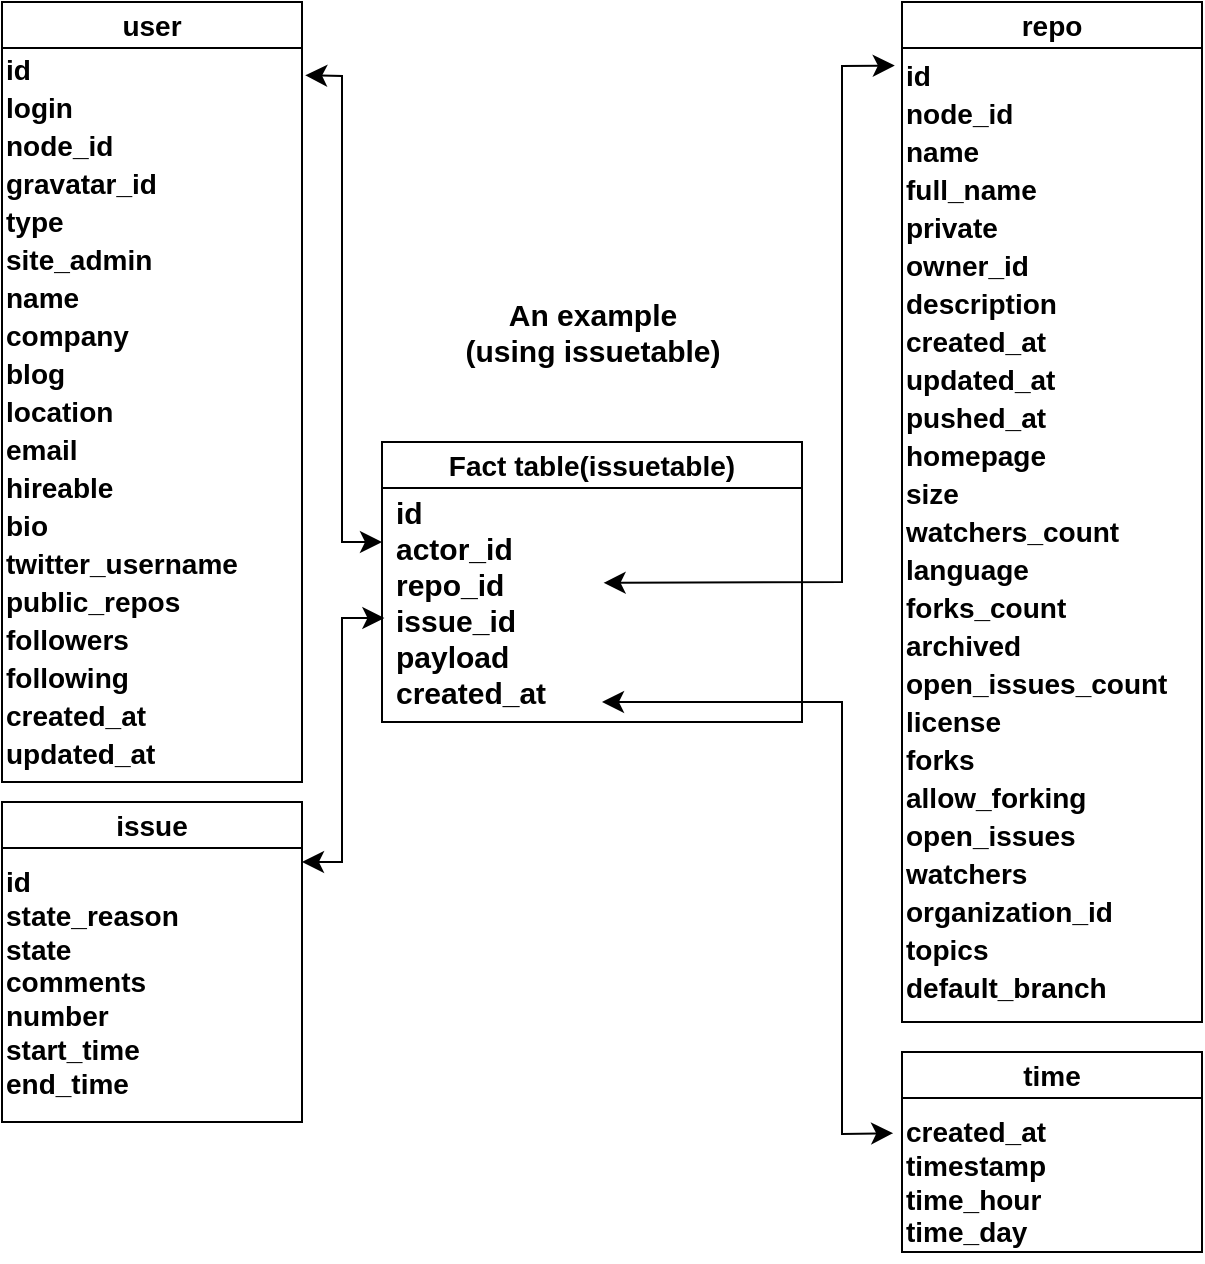 <mxfile version="21.2.7" type="device">
  <diagram id="3VssZdCwUSZoYQUB5-BF" name="第 1 页">
    <mxGraphModel dx="782" dy="539" grid="1" gridSize="10" guides="1" tooltips="1" connect="1" arrows="1" fold="1" page="1" pageScale="1" pageWidth="827" pageHeight="1169" math="0" shadow="0">
      <root>
        <mxCell id="0" />
        <mxCell id="1" parent="0" />
        <mxCell id="KL_sbNxZulM6Eu_9Mo-C-5" value="Fact table(issuetable)" style="swimlane;whiteSpace=wrap;html=1;fontSize=14;" parent="1" vertex="1">
          <mxGeometry x="250" y="230" width="210" height="140" as="geometry" />
        </mxCell>
        <mxCell id="KL_sbNxZulM6Eu_9Mo-C-20" value="id&lt;br style=&quot;font-size: 15px;&quot;&gt;actor_id&lt;br style=&quot;font-size: 15px;&quot;&gt;repo_id&lt;br&gt;issue_id&lt;br style=&quot;font-size: 15px;&quot;&gt;payload&lt;br style=&quot;font-size: 15px;&quot;&gt;created_at" style="text;html=1;align=left;verticalAlign=middle;resizable=0;points=[];autosize=1;strokeColor=none;fillColor=none;fontStyle=1;fontSize=15;" parent="KL_sbNxZulM6Eu_9Mo-C-5" vertex="1">
          <mxGeometry x="5" y="20" width="100" height="120" as="geometry" />
        </mxCell>
        <mxCell id="KL_sbNxZulM6Eu_9Mo-C-7" value="issue" style="swimlane;whiteSpace=wrap;html=1;fontSize=14;" parent="1" vertex="1">
          <mxGeometry x="60" y="410" width="150" height="160" as="geometry">
            <mxRectangle x="530" y="240" width="70" height="30" as="alternateBounds" />
          </mxGeometry>
        </mxCell>
        <mxCell id="KL_sbNxZulM6Eu_9Mo-C-19" value="id&lt;br style=&quot;font-size: 14px;&quot;&gt;state_reason&lt;br style=&quot;font-size: 14px;&quot;&gt;state&lt;br style=&quot;font-size: 14px;&quot;&gt;comments&lt;br style=&quot;font-size: 14px;&quot;&gt;number&lt;br style=&quot;font-size: 14px;&quot;&gt;start_time&lt;br style=&quot;font-size: 14px;&quot;&gt;end_time" style="text;html=1;align=left;verticalAlign=top;resizable=0;points=[];autosize=1;strokeColor=none;fillColor=none;fontStyle=1;fontSize=14;" parent="KL_sbNxZulM6Eu_9Mo-C-7" vertex="1">
          <mxGeometry y="25" width="110" height="130" as="geometry" />
        </mxCell>
        <mxCell id="KL_sbNxZulM6Eu_9Mo-C-8" value="user" style="swimlane;whiteSpace=wrap;html=1;fontSize=14;" parent="1" vertex="1">
          <mxGeometry x="60" y="10" width="150" height="390" as="geometry" />
        </mxCell>
        <mxCell id="KL_sbNxZulM6Eu_9Mo-C-15" value="&lt;div style=&quot;background-color: rgb(255, 255, 255); font-size: 14px; line-height: 19px;&quot;&gt;&lt;div&gt;id&lt;/div&gt;&lt;div&gt;login&lt;/div&gt;&lt;div&gt;node_id&lt;/div&gt;&lt;div&gt;gravatar_id&lt;/div&gt;&lt;div&gt;type&lt;/div&gt;&lt;div&gt;site_admin&lt;/div&gt;&lt;div&gt;name&lt;/div&gt;&lt;div&gt;company&lt;/div&gt;&lt;div&gt;blog&lt;/div&gt;&lt;div&gt;location&lt;/div&gt;&lt;div&gt;email&lt;/div&gt;&lt;div&gt;hireable&lt;/div&gt;&lt;div&gt;bio&lt;/div&gt;&lt;div&gt;twitter_username&lt;/div&gt;&lt;div&gt;public_repos&lt;/div&gt;&lt;div&gt;followers&lt;/div&gt;&lt;div&gt;following&lt;/div&gt;&lt;div&gt;created_at&lt;/div&gt;&lt;div&gt;updated_at&lt;/div&gt;&lt;/div&gt;" style="text;html=1;align=left;verticalAlign=middle;resizable=0;points=[];autosize=1;strokeColor=none;fillColor=none;fontStyle=1;fontFamily=Helvetica;" parent="KL_sbNxZulM6Eu_9Mo-C-8" vertex="1">
          <mxGeometry y="20" width="150" height="370" as="geometry" />
        </mxCell>
        <mxCell id="KL_sbNxZulM6Eu_9Mo-C-10" value="time" style="swimlane;whiteSpace=wrap;html=1;fontSize=14;" parent="1" vertex="1">
          <mxGeometry x="510" y="535" width="150" height="100" as="geometry" />
        </mxCell>
        <mxCell id="KL_sbNxZulM6Eu_9Mo-C-18" value="created_at&lt;br style=&quot;font-size: 14px;&quot;&gt;timestamp&lt;br style=&quot;font-size: 14px;&quot;&gt;time_hour&lt;br style=&quot;font-size: 14px;&quot;&gt;time_day" style="text;html=1;align=left;verticalAlign=middle;resizable=0;points=[];autosize=1;strokeColor=none;fillColor=none;fontStyle=1;fontSize=14;" parent="KL_sbNxZulM6Eu_9Mo-C-10" vertex="1">
          <mxGeometry y="25" width="90" height="80" as="geometry" />
        </mxCell>
        <mxCell id="KL_sbNxZulM6Eu_9Mo-C-11" value="repo" style="swimlane;whiteSpace=wrap;html=1;fontSize=14;" parent="1" vertex="1">
          <mxGeometry x="510" y="10" width="150" height="510" as="geometry" />
        </mxCell>
        <mxCell id="KL_sbNxZulM6Eu_9Mo-C-16" value="&lt;div style=&quot;background-color: rgb(255, 255, 255); font-size: 14px; line-height: 19px;&quot;&gt;&lt;div style=&quot;font-size: 14px;&quot;&gt;&lt;b style=&quot;font-size: 14px;&quot;&gt;id&lt;/b&gt;&lt;/div&gt;&lt;div style=&quot;font-size: 14px;&quot;&gt;&lt;b style=&quot;font-size: 14px;&quot;&gt;node_id&lt;/b&gt;&lt;/div&gt;&lt;div style=&quot;font-size: 14px;&quot;&gt;&lt;b style=&quot;font-size: 14px;&quot;&gt;name&lt;/b&gt;&lt;/div&gt;&lt;div style=&quot;font-size: 14px;&quot;&gt;&lt;b style=&quot;font-size: 14px;&quot;&gt;full_name&lt;/b&gt;&lt;/div&gt;&lt;div style=&quot;font-size: 14px;&quot;&gt;&lt;b style=&quot;font-size: 14px;&quot;&gt;private&lt;/b&gt;&lt;/div&gt;&lt;div style=&quot;font-size: 14px;&quot;&gt;&lt;b style=&quot;font-size: 14px;&quot;&gt;owner_id&lt;/b&gt;&lt;/div&gt;&lt;div style=&quot;font-size: 14px;&quot;&gt;&lt;b style=&quot;font-size: 14px;&quot;&gt;description&lt;/b&gt;&lt;/div&gt;&lt;div style=&quot;font-size: 14px;&quot;&gt;&lt;b style=&quot;font-size: 14px;&quot;&gt;created_at&lt;/b&gt;&lt;/div&gt;&lt;div style=&quot;font-size: 14px;&quot;&gt;&lt;b style=&quot;font-size: 14px;&quot;&gt;updated_at&lt;/b&gt;&lt;/div&gt;&lt;div style=&quot;font-size: 14px;&quot;&gt;&lt;b style=&quot;font-size: 14px;&quot;&gt;pushed_at&lt;/b&gt;&lt;/div&gt;&lt;div style=&quot;font-size: 14px;&quot;&gt;&lt;b style=&quot;font-size: 14px;&quot;&gt;homepage&lt;/b&gt;&lt;/div&gt;&lt;div style=&quot;font-size: 14px;&quot;&gt;&lt;b style=&quot;font-size: 14px;&quot;&gt;size&lt;/b&gt;&lt;/div&gt;&lt;div style=&quot;font-size: 14px;&quot;&gt;&lt;b style=&quot;font-size: 14px;&quot;&gt;watchers_count&lt;/b&gt;&lt;/div&gt;&lt;div style=&quot;font-size: 14px;&quot;&gt;&lt;b style=&quot;font-size: 14px;&quot;&gt;language&lt;/b&gt;&lt;/div&gt;&lt;div style=&quot;font-size: 14px;&quot;&gt;&lt;b style=&quot;font-size: 14px;&quot;&gt;forks_count&lt;/b&gt;&lt;/div&gt;&lt;div style=&quot;font-size: 14px;&quot;&gt;&lt;b style=&quot;font-size: 14px;&quot;&gt;archived&lt;/b&gt;&lt;/div&gt;&lt;div style=&quot;font-size: 14px;&quot;&gt;&lt;b style=&quot;font-size: 14px;&quot;&gt;open_issues_count&lt;/b&gt;&lt;/div&gt;&lt;div style=&quot;font-size: 14px;&quot;&gt;&lt;b style=&quot;font-size: 14px;&quot;&gt;license&lt;/b&gt;&lt;/div&gt;&lt;div style=&quot;font-size: 14px;&quot;&gt;&lt;b style=&quot;font-size: 14px;&quot;&gt;forks&lt;/b&gt;&lt;/div&gt;&lt;div style=&quot;font-size: 14px;&quot;&gt;&lt;b style=&quot;font-size: 14px;&quot;&gt;allow_forking&lt;/b&gt;&lt;/div&gt;&lt;div style=&quot;font-size: 14px;&quot;&gt;&lt;b style=&quot;font-size: 14px;&quot;&gt;open_issues&lt;/b&gt;&lt;/div&gt;&lt;div style=&quot;font-size: 14px;&quot;&gt;&lt;b style=&quot;font-size: 14px;&quot;&gt;watchers&lt;/b&gt;&lt;/div&gt;&lt;div style=&quot;font-size: 14px;&quot;&gt;&lt;b style=&quot;font-size: 14px;&quot;&gt;organization_id&lt;/b&gt;&lt;/div&gt;&lt;div style=&quot;font-size: 14px;&quot;&gt;&lt;b style=&quot;font-size: 14px;&quot;&gt;topics&lt;/b&gt;&lt;/div&gt;&lt;div style=&quot;font-size: 14px;&quot;&gt;&lt;b style=&quot;font-size: 14px;&quot;&gt;default_branch&lt;/b&gt;&lt;br style=&quot;font-size: 14px;&quot;&gt;&lt;/div&gt;&lt;/div&gt;" style="text;html=1;align=left;verticalAlign=middle;resizable=0;points=[];autosize=1;strokeColor=none;fillColor=none;fontFamily=Helvetica;fontSize=14;" parent="KL_sbNxZulM6Eu_9Mo-C-11" vertex="1">
          <mxGeometry y="20" width="150" height="490" as="geometry" />
        </mxCell>
        <mxCell id="KL_sbNxZulM6Eu_9Mo-C-25" value="" style="edgeStyle=none;orthogonalLoop=1;jettySize=auto;html=1;endArrow=classic;startArrow=classic;endSize=8;startSize=8;rounded=0;exitX=1.024;exitY=0.045;exitDx=0;exitDy=0;exitPerimeter=0;" parent="1" edge="1">
          <mxGeometry width="100" relative="1" as="geometry">
            <mxPoint x="211.6" y="46.65" as="sourcePoint" />
            <mxPoint x="250" y="280" as="targetPoint" />
            <Array as="points">
              <mxPoint x="230" y="47" />
              <mxPoint x="230" y="280" />
            </Array>
          </mxGeometry>
        </mxCell>
        <mxCell id="KL_sbNxZulM6Eu_9Mo-C-26" value="" style="edgeStyle=none;orthogonalLoop=1;jettySize=auto;html=1;endArrow=classic;startArrow=classic;endSize=8;startSize=8;rounded=0;entryX=-0.038;entryY=0.567;entryDx=0;entryDy=0;entryPerimeter=0;" parent="1" target="KL_sbNxZulM6Eu_9Mo-C-20" edge="1">
          <mxGeometry width="100" relative="1" as="geometry">
            <mxPoint x="210" y="440" as="sourcePoint" />
            <mxPoint x="240" y="310" as="targetPoint" />
            <Array as="points">
              <mxPoint x="230" y="440" />
              <mxPoint x="230" y="318" />
            </Array>
          </mxGeometry>
        </mxCell>
        <mxCell id="KL_sbNxZulM6Eu_9Mo-C-27" value="" style="edgeStyle=none;orthogonalLoop=1;jettySize=auto;html=1;endArrow=classic;startArrow=classic;endSize=8;startSize=8;rounded=0;exitX=1.058;exitY=0.42;exitDx=0;exitDy=0;exitPerimeter=0;entryX=-0.024;entryY=0.024;entryDx=0;entryDy=0;entryPerimeter=0;" parent="1" source="KL_sbNxZulM6Eu_9Mo-C-20" target="KL_sbNxZulM6Eu_9Mo-C-16" edge="1">
          <mxGeometry width="100" relative="1" as="geometry">
            <mxPoint x="370" y="90" as="sourcePoint" />
            <mxPoint x="480" y="40" as="targetPoint" />
            <Array as="points">
              <mxPoint x="480" y="300" />
              <mxPoint x="480" y="42" />
            </Array>
          </mxGeometry>
        </mxCell>
        <mxCell id="KL_sbNxZulM6Eu_9Mo-C-29" value="" style="edgeStyle=none;orthogonalLoop=1;jettySize=auto;html=1;endArrow=classic;startArrow=classic;endSize=8;startSize=8;rounded=0;entryX=-0.049;entryY=0.195;entryDx=0;entryDy=0;entryPerimeter=0;" parent="1" target="KL_sbNxZulM6Eu_9Mo-C-18" edge="1">
          <mxGeometry width="100" relative="1" as="geometry">
            <mxPoint x="360" y="360" as="sourcePoint" />
            <mxPoint x="490" y="600" as="targetPoint" />
            <Array as="points">
              <mxPoint x="480" y="360" />
              <mxPoint x="480" y="576" />
            </Array>
          </mxGeometry>
        </mxCell>
        <mxCell id="5Y_Oh52RafdFoe_1zluh-1" value="An example&lt;br style=&quot;font-size: 15px;&quot;&gt;(using issuetable)" style="text;html=1;align=center;verticalAlign=middle;resizable=0;points=[];autosize=1;strokeColor=none;fillColor=none;fontStyle=1;fontSize=15;" vertex="1" parent="1">
          <mxGeometry x="280" y="150" width="150" height="50" as="geometry" />
        </mxCell>
      </root>
    </mxGraphModel>
  </diagram>
</mxfile>
